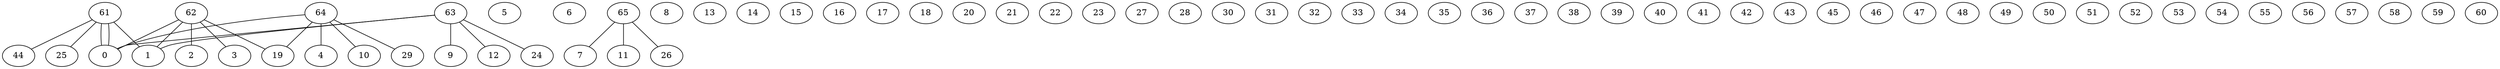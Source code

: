 graph G {
0;
1;
2;
3;
4;
5;
6;
7;
8;
9;
10;
11;
12;
13;
14;
15;
16;
17;
18;
19;
20;
21;
22;
23;
24;
25;
26;
27;
28;
29;
30;
31;
32;
33;
34;
35;
36;
37;
38;
39;
40;
41;
42;
43;
44;
45;
46;
47;
48;
49;
50;
51;
52;
53;
54;
55;
56;
57;
58;
59;
60;
61;
62;
63;
64;
65;
65--11 ;
65--7 ;
65--26 ;
64--19 ;
64--10 ;
64--29 ;
64--4 ;
64--0 ;
63--12 ;
63--9 ;
63--24 ;
63--1 ;
63--0 ;
62--19 ;
62--3 ;
62--2 ;
62--1 ;
62--0 ;
61--44 ;
61--25 ;
61--0 ;
61--1 ;
61--0 ;
}

